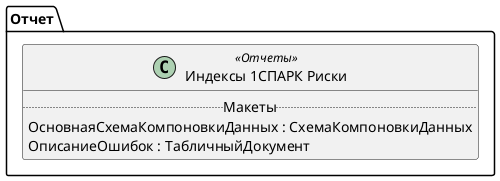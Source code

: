 ﻿@startuml ИндексыСПАРКРиски
'!include templates.wsd
'..\include templates.wsd
class Отчет.ИндексыСПАРКРиски as "Индексы 1СПАРК Риски" <<Отчеты>>
{
..Макеты..
ОсновнаяСхемаКомпоновкиДанных : СхемаКомпоновкиДанных
ОписаниеОшибок : ТабличныйДокумент
}
@enduml
